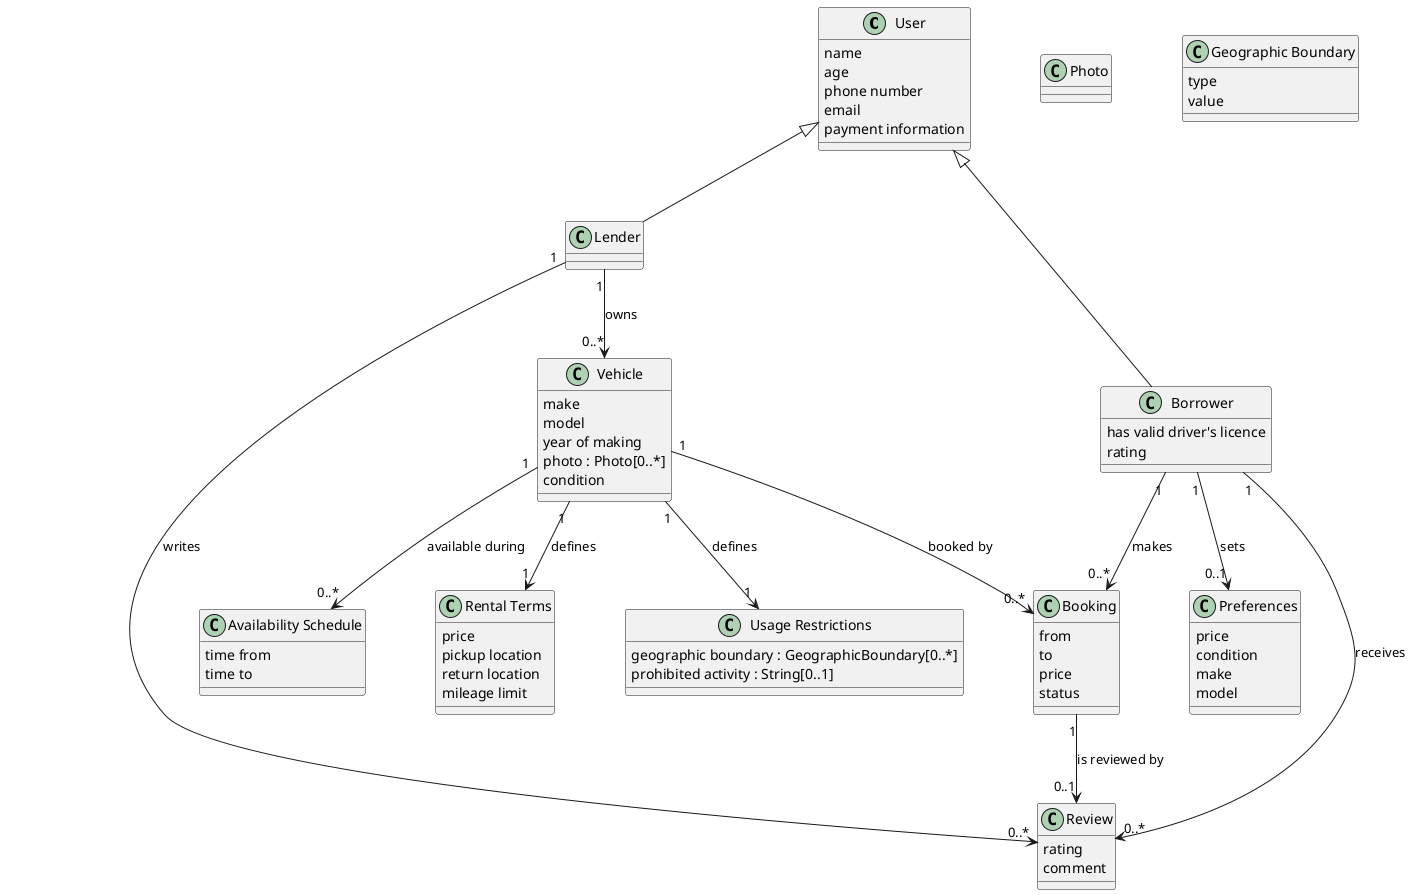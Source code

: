 @startuml

skinparam nodesep 70
skinparam ranksep 70

'---------- Actors

class User {
    name
    age
    phone number
    email
    payment information
}

class Lender {

}

class Borrower {
    has valid driver's licence
    rating
}

'---------- Vehicle

class Photo

class Vehicle {
    make
    model
    year of making
    photo : Photo[0..*]
    condition
}

class "Availability Schedule" as AvailabilitySchedule {
    time from
    time to
}

class "Rental Terms" as RentalTerms {
    price
    pickup location
    return location
    mileage limit
}

class "Geographic Boundary" as GeographicBoundary {
    type
    value
}

class "Usage Restrictions" as UsageRestriction {
    geographic boundary : GeographicBoundary[0..*]
    prohibited activity : String[0..1]
}

'---------- Other

class Review {
    rating
    comment
}

class Preferences {
    price
    condition
    make
    model
}

class Booking {
    from
    to
    price
    status
}

'---------- Associations

'Lender --|> User
'Borrower --|> User

User <|-- Lender
User <|-- Borrower

Lender "1" --> "0..*" Vehicle : owns
Lender "1" --> "0..*" Review : writes

Borrower "1" --> "0..*" Booking : makes
Borrower "1" --> "0..*" Review : receives
Booking "1" --> "0..1" Review : is reviewed by
Borrower "1" --> "0..1" Preferences : sets

Vehicle "1" --> "0..*" Booking : booked by
Vehicle "1" --> "1" RentalTerms : defines
Vehicle "1" --> "1" UsageRestriction : defines
Vehicle "1" --> "0..*" AvailabilitySchedule : available during


@enduml
